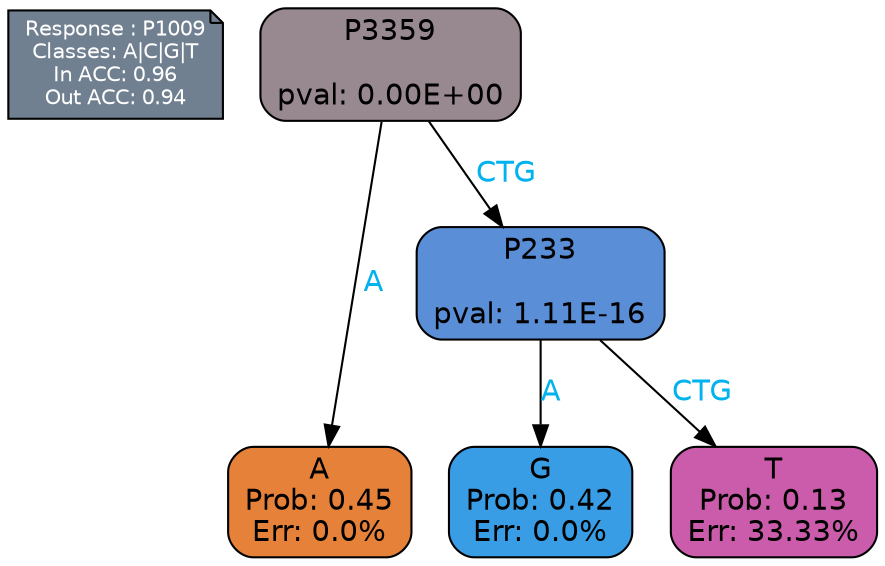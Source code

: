 digraph Tree {
node [shape=box, style="filled, rounded", color="black", fontname=helvetica] ;
graph [ranksep=equally, splines=polylines, bgcolor=transparent, dpi=600] ;
edge [fontname=helvetica] ;
LEGEND [label="Response : P1009
Classes: A|C|G|T
In ACC: 0.96
Out ACC: 0.94
",shape=note,align=left,style=filled,fillcolor="slategray",fontcolor="white",fontsize=10];1 [label="P3359

pval: 0.00E+00", fillcolor="#988890"] ;
2 [label="A
Prob: 0.45
Err: 0.0%", fillcolor="#e58139"] ;
3 [label="P233

pval: 1.11E-16", fillcolor="#5a8ed7"] ;
4 [label="G
Prob: 0.42
Err: 0.0%", fillcolor="#399de5"] ;
5 [label="T
Prob: 0.13
Err: 33.33%", fillcolor="#ca5cab"] ;
1 -> 2 [label="A",fontcolor=deepskyblue2] ;
1 -> 3 [label="CTG",fontcolor=deepskyblue2] ;
3 -> 4 [label="A",fontcolor=deepskyblue2] ;
3 -> 5 [label="CTG",fontcolor=deepskyblue2] ;
{rank = same; 2;4;5;}{rank = same; LEGEND;1;}}